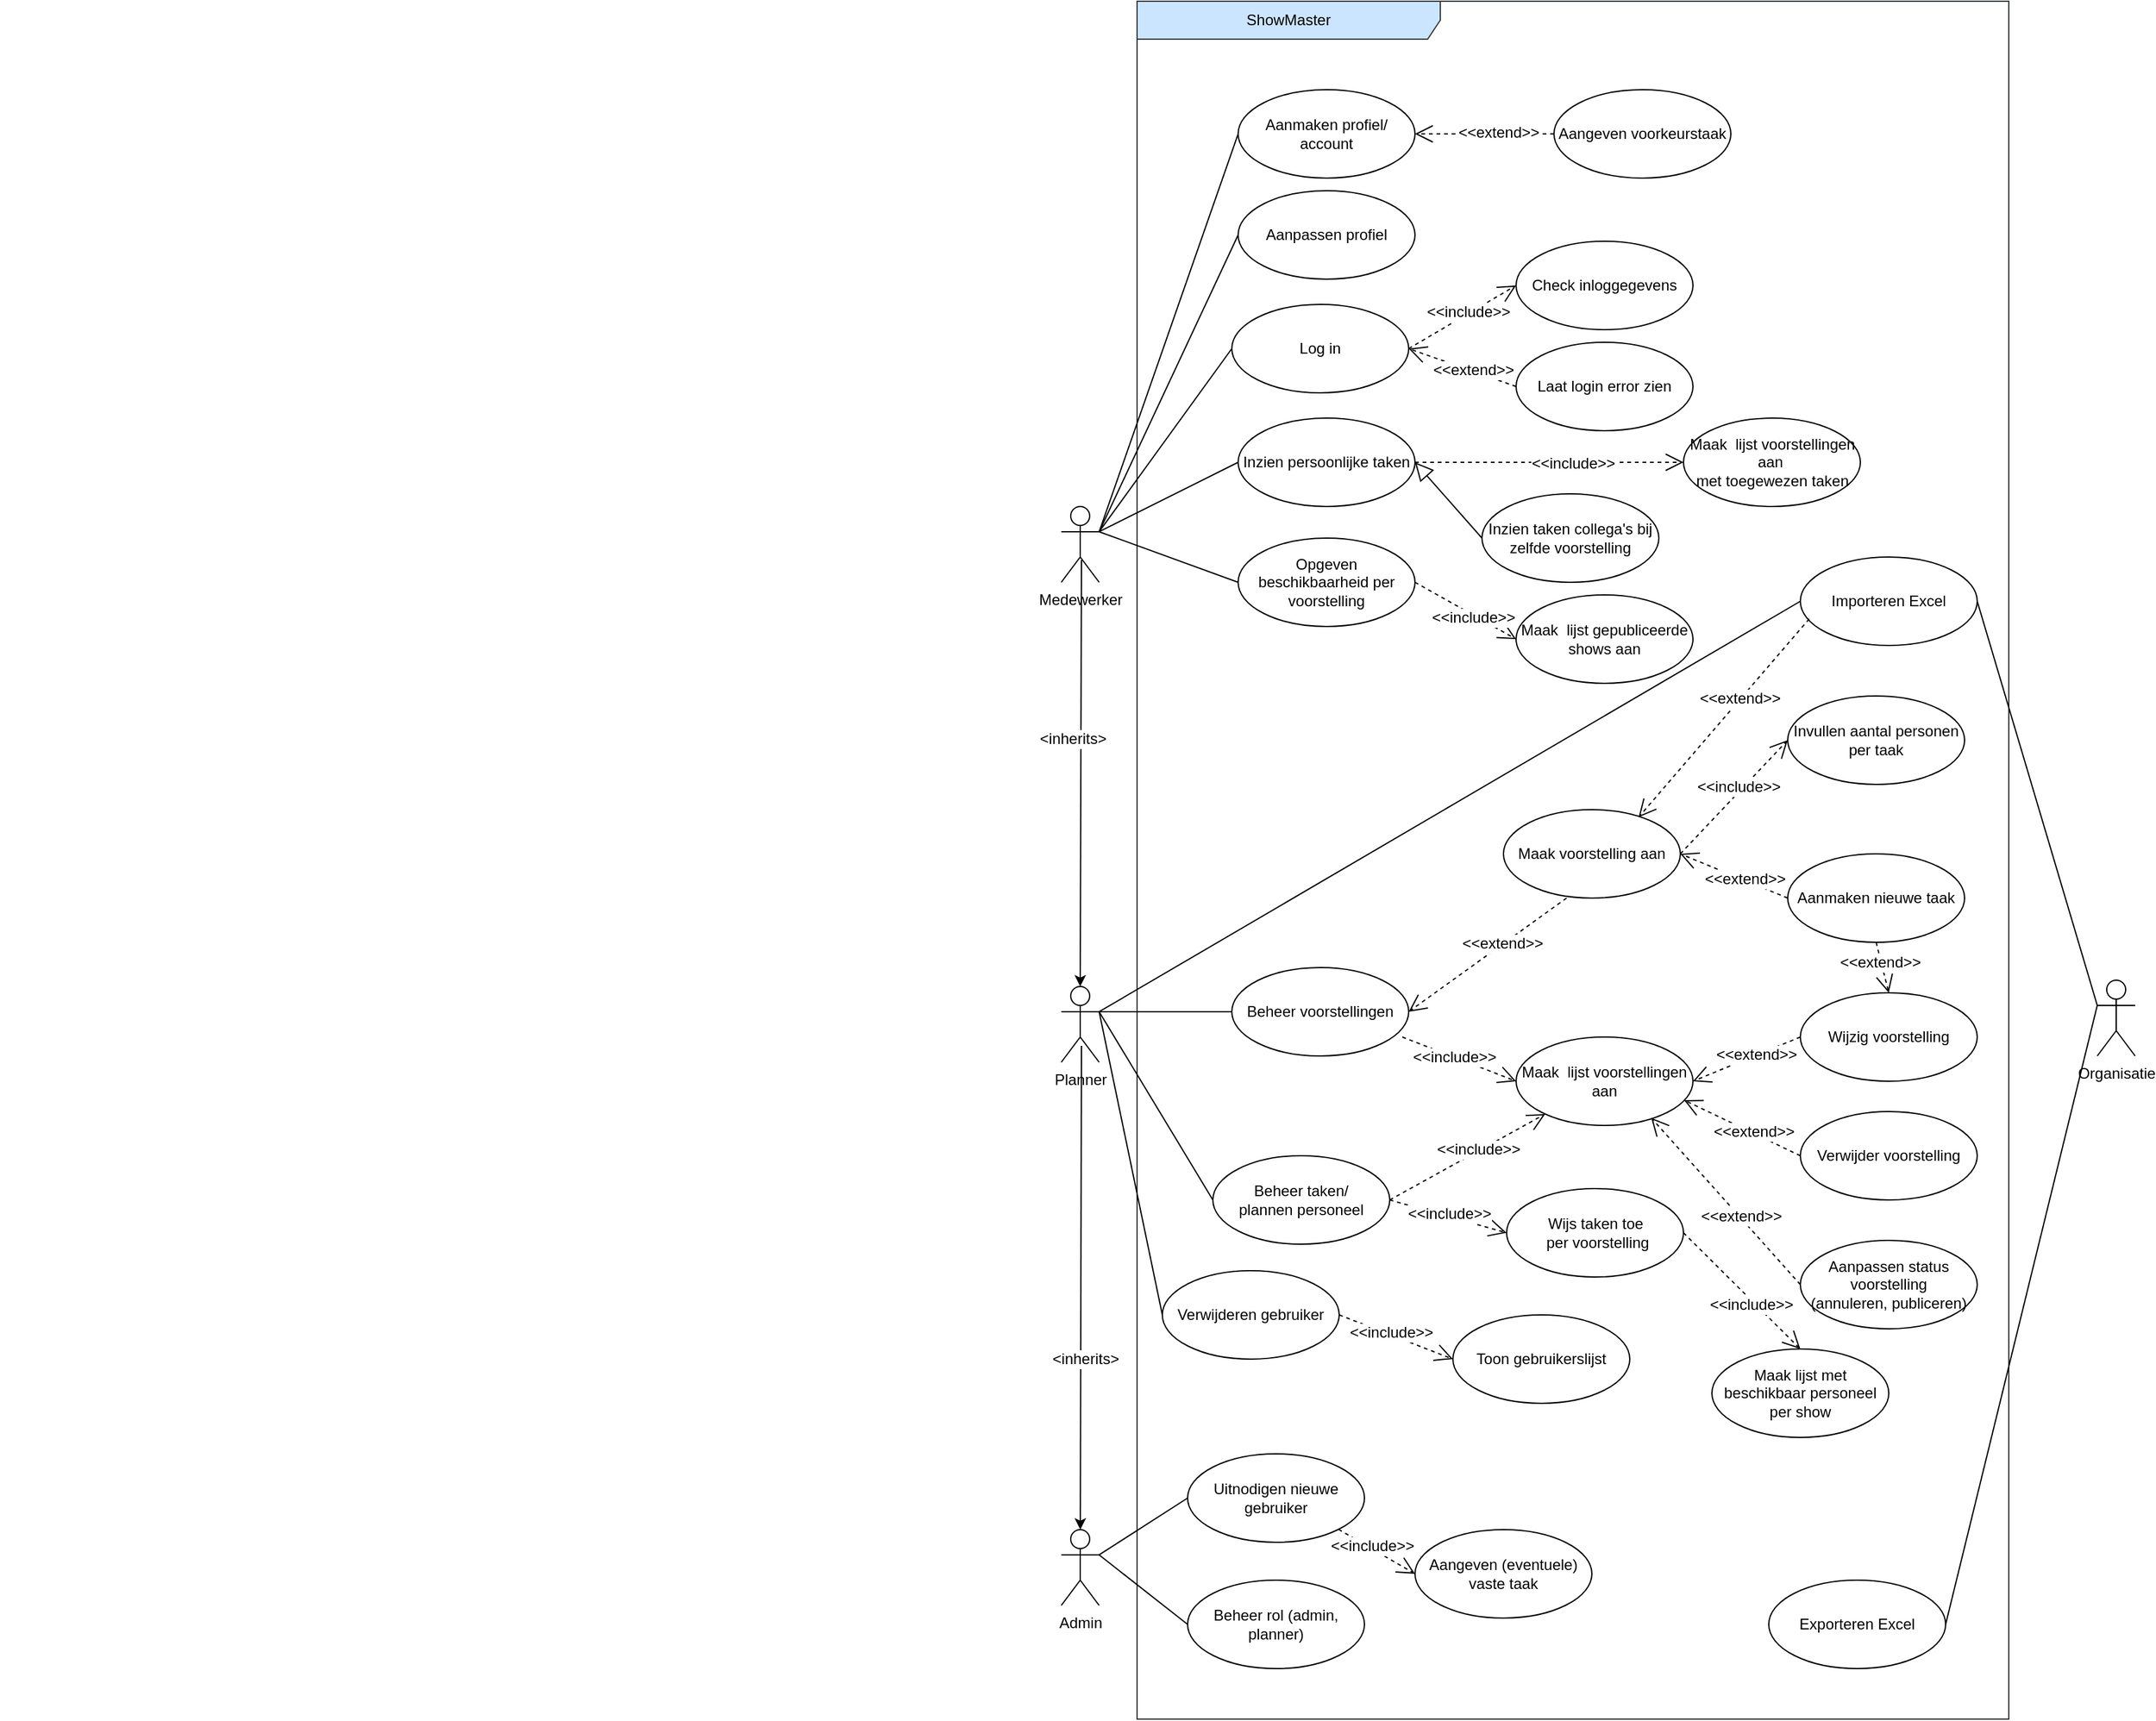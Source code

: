 <mxfile version="12.6.6" type="device"><diagram id="63Dgajx7RVdvag6Upv2B" name="Page-1"><mxGraphModel dx="1422" dy="794" grid="1" gridSize="10" guides="1" tooltips="1" connect="1" arrows="1" fold="1" page="1" pageScale="1" pageWidth="827" pageHeight="1169" math="0" shadow="0"><root><mxCell id="0"/><mxCell id="1" parent="0"/><mxCell id="5yeZv31Xsz8RCUIxoDYr-2" value="ShowMaster" style="shape=umlFrame;whiteSpace=wrap;html=1;fixDash=0;container=0;width=240;comic=0;shadow=0;fillColor=#cce5ff;strokeColor=#36393d;" parent="1" vertex="1"><mxGeometry x="140" y="10" width="690" height="1360" as="geometry"><mxRectangle x="210" y="270" width="60" height="20" as="alternateBounds"/></mxGeometry></mxCell><mxCell id="5yeZv31Xsz8RCUIxoDYr-4" value="Medewerker" style="shape=umlActor;verticalLabelPosition=bottom;labelBackgroundColor=#ffffff;verticalAlign=top;html=1;shadow=0;comic=0;" parent="1" vertex="1"><mxGeometry x="80" y="410" width="30" height="60" as="geometry"/></mxCell><mxCell id="7aDTOr_ugDvHm5fWEMIT-33" value="Planner&lt;br&gt;" style="shape=umlActor;verticalLabelPosition=bottom;labelBackgroundColor=#ffffff;verticalAlign=top;html=1;shadow=0;comic=0;" parent="1" vertex="1"><mxGeometry x="80" y="790" width="30" height="60" as="geometry"/></mxCell><mxCell id="5yeZv31Xsz8RCUIxoDYr-11" value="Log in" style="ellipse;whiteSpace=wrap;html=1;shadow=0;comic=0;" parent="1" vertex="1"><mxGeometry x="215" y="250" width="140" height="70" as="geometry"/></mxCell><mxCell id="5yeZv31Xsz8RCUIxoDYr-12" value="Opgeven beschikbaarheid per voorstelling" style="ellipse;whiteSpace=wrap;html=1;shadow=0;comic=0;" parent="1" vertex="1"><mxGeometry x="220" y="435" width="140" height="70" as="geometry"/></mxCell><mxCell id="5yeZv31Xsz8RCUIxoDYr-13" value="Check inloggegevens" style="ellipse;whiteSpace=wrap;html=1;shadow=0;comic=0;" parent="1" vertex="1"><mxGeometry x="440" y="200" width="140" height="70" as="geometry"/></mxCell><mxCell id="5yeZv31Xsz8RCUIxoDYr-14" value="Laat login error zien" style="ellipse;whiteSpace=wrap;html=1;shadow=0;comic=0;" parent="1" vertex="1"><mxGeometry x="440" y="280" width="140" height="70" as="geometry"/></mxCell><mxCell id="5yeZv31Xsz8RCUIxoDYr-34" value="" style="rounded=0;orthogonalLoop=1;jettySize=auto;html=1;startArrow=block;startFill=0;startSize=12;endArrow=none;endFill=0;targetPerimeterSpacing=0;entryX=0;entryY=0.5;entryDx=0;entryDy=0;exitX=1;exitY=0.5;exitDx=0;exitDy=0;" parent="1" source="5yeZv31Xsz8RCUIxoDYr-15" target="5yeZv31Xsz8RCUIxoDYr-33" edge="1"><mxGeometry relative="1" as="geometry"/></mxCell><mxCell id="5yeZv31Xsz8RCUIxoDYr-15" value="Inzien persoonlijke taken" style="ellipse;whiteSpace=wrap;html=1;shadow=0;comic=0;" parent="1" vertex="1"><mxGeometry x="220" y="340" width="140" height="70" as="geometry"/></mxCell><mxCell id="5yeZv31Xsz8RCUIxoDYr-17" value="" style="endArrow=none;html=1;exitX=1;exitY=0.333;exitDx=0;exitDy=0;exitPerimeter=0;entryX=0;entryY=0.5;entryDx=0;entryDy=0;" parent="1" source="5yeZv31Xsz8RCUIxoDYr-4" target="5yeZv31Xsz8RCUIxoDYr-11" edge="1"><mxGeometry relative="1" as="geometry"><mxPoint x="70" y="740" as="sourcePoint"/><mxPoint x="230" y="740" as="targetPoint"/></mxGeometry></mxCell><mxCell id="5yeZv31Xsz8RCUIxoDYr-18" value="" style="resizable=0;html=1;align=left;verticalAlign=bottom;labelBackgroundColor=#ffffff;fontSize=10;" parent="5yeZv31Xsz8RCUIxoDYr-17" connectable="0" vertex="1"><mxGeometry x="-1" relative="1" as="geometry"/></mxCell><mxCell id="5yeZv31Xsz8RCUIxoDYr-19" value="" style="resizable=0;html=1;align=right;verticalAlign=bottom;labelBackgroundColor=#ffffff;fontSize=10;" parent="5yeZv31Xsz8RCUIxoDYr-17" connectable="0" vertex="1"><mxGeometry x="1" relative="1" as="geometry"/></mxCell><mxCell id="5yeZv31Xsz8RCUIxoDYr-20" value="" style="endArrow=open;dashed=1;endFill=0;endSize=12;html=1;exitX=1;exitY=0.5;exitDx=0;exitDy=0;entryX=0;entryY=0.5;entryDx=0;entryDy=0;" parent="1" source="5yeZv31Xsz8RCUIxoDYr-11" target="5yeZv31Xsz8RCUIxoDYr-13" edge="1"><mxGeometry width="160" relative="1" as="geometry"><mxPoint x="70" y="740" as="sourcePoint"/><mxPoint x="230" y="740" as="targetPoint"/></mxGeometry></mxCell><mxCell id="5yeZv31Xsz8RCUIxoDYr-22" value="&amp;lt;&amp;lt;include&amp;gt;&amp;gt;" style="text;html=1;align=center;verticalAlign=middle;resizable=0;points=[];;labelBackgroundColor=#ffffff;" parent="5yeZv31Xsz8RCUIxoDYr-20" vertex="1" connectable="0"><mxGeometry x="0.208" y="2" relative="1" as="geometry"><mxPoint x="-4" y="2.5" as="offset"/></mxGeometry></mxCell><mxCell id="5yeZv31Xsz8RCUIxoDYr-25" value="" style="endArrow=none;html=1;exitX=1;exitY=0.333;exitDx=0;exitDy=0;exitPerimeter=0;entryX=0;entryY=0.5;entryDx=0;entryDy=0;" parent="1" source="5yeZv31Xsz8RCUIxoDYr-4" target="5yeZv31Xsz8RCUIxoDYr-12" edge="1"><mxGeometry relative="1" as="geometry"><mxPoint x="120" y="440.0" as="sourcePoint"/><mxPoint x="230" y="285" as="targetPoint"/></mxGeometry></mxCell><mxCell id="5yeZv31Xsz8RCUIxoDYr-26" value="" style="resizable=0;html=1;align=left;verticalAlign=bottom;labelBackgroundColor=#ffffff;fontSize=10;" parent="5yeZv31Xsz8RCUIxoDYr-25" connectable="0" vertex="1"><mxGeometry x="-1" relative="1" as="geometry"/></mxCell><mxCell id="5yeZv31Xsz8RCUIxoDYr-27" value="" style="resizable=0;html=1;align=right;verticalAlign=bottom;labelBackgroundColor=#ffffff;fontSize=10;" parent="5yeZv31Xsz8RCUIxoDYr-25" connectable="0" vertex="1"><mxGeometry x="1" relative="1" as="geometry"/></mxCell><mxCell id="5yeZv31Xsz8RCUIxoDYr-28" value="" style="endArrow=none;html=1;entryX=0;entryY=0.5;entryDx=0;entryDy=0;exitX=1;exitY=0.333;exitDx=0;exitDy=0;exitPerimeter=0;" parent="1" source="5yeZv31Xsz8RCUIxoDYr-4" target="5yeZv31Xsz8RCUIxoDYr-15" edge="1"><mxGeometry relative="1" as="geometry"><mxPoint x="120" y="430" as="sourcePoint"/><mxPoint x="240" y="295" as="targetPoint"/></mxGeometry></mxCell><mxCell id="5yeZv31Xsz8RCUIxoDYr-29" value="" style="resizable=0;html=1;align=left;verticalAlign=bottom;labelBackgroundColor=#ffffff;fontSize=10;" parent="5yeZv31Xsz8RCUIxoDYr-28" connectable="0" vertex="1"><mxGeometry x="-1" relative="1" as="geometry"/></mxCell><mxCell id="5yeZv31Xsz8RCUIxoDYr-30" value="" style="resizable=0;html=1;align=right;verticalAlign=bottom;labelBackgroundColor=#ffffff;fontSize=10;" parent="5yeZv31Xsz8RCUIxoDYr-28" connectable="0" vertex="1"><mxGeometry x="1" relative="1" as="geometry"/></mxCell><mxCell id="5yeZv31Xsz8RCUIxoDYr-33" value="Inzien taken collega's bij zelfde voorstelling" style="ellipse;whiteSpace=wrap;html=1;shadow=0;comic=0;" parent="1" vertex="1"><mxGeometry x="413" y="400" width="140" height="70" as="geometry"/></mxCell><mxCell id="7aDTOr_ugDvHm5fWEMIT-28" value="" style="rounded=0;orthogonalLoop=1;jettySize=auto;html=1;exitX=0.533;exitY=0.783;exitDx=0;exitDy=0;exitPerimeter=0;" parent="1" source="7aDTOr_ugDvHm5fWEMIT-33" target="7aDTOr_ugDvHm5fWEMIT-27" edge="1"><mxGeometry relative="1" as="geometry"><mxPoint x="95" y="850" as="sourcePoint"/></mxGeometry></mxCell><mxCell id="7aDTOr_ugDvHm5fWEMIT-27" value="Admin" style="shape=umlActor;verticalLabelPosition=bottom;labelBackgroundColor=#ffffff;verticalAlign=top;html=1;shadow=0;comic=0;" parent="1" vertex="1"><mxGeometry x="80" y="1220" width="30" height="60" as="geometry"/></mxCell><mxCell id="5yeZv31Xsz8RCUIxoDYr-40" value="Beheer taken/&lt;br&gt;plannen personeel" style="ellipse;whiteSpace=wrap;html=1;shadow=0;comic=0;" parent="1" vertex="1"><mxGeometry x="200" y="924" width="140" height="70" as="geometry"/></mxCell><mxCell id="5yeZv31Xsz8RCUIxoDYr-41" value="Maak lijst met beschikbaar personeel per show" style="ellipse;whiteSpace=wrap;html=1;shadow=0;comic=0;" parent="1" vertex="1"><mxGeometry x="595" y="1077" width="140" height="70" as="geometry"/></mxCell><mxCell id="5yeZv31Xsz8RCUIxoDYr-47" value="" style="endArrow=none;html=1;entryX=0;entryY=0.5;entryDx=0;entryDy=0;exitX=1;exitY=0.333;exitDx=0;exitDy=0;exitPerimeter=0;" parent="1" source="7aDTOr_ugDvHm5fWEMIT-33" target="5yeZv31Xsz8RCUIxoDYr-40" edge="1"><mxGeometry relative="1" as="geometry"><mxPoint x="110" y="1110" as="sourcePoint"/><mxPoint x="230.0" y="585" as="targetPoint"/></mxGeometry></mxCell><mxCell id="5yeZv31Xsz8RCUIxoDYr-48" value="" style="resizable=0;html=1;align=left;verticalAlign=bottom;labelBackgroundColor=#ffffff;fontSize=10;" parent="5yeZv31Xsz8RCUIxoDYr-47" connectable="0" vertex="1"><mxGeometry x="-1" relative="1" as="geometry"/></mxCell><mxCell id="5yeZv31Xsz8RCUIxoDYr-49" value="" style="resizable=0;html=1;align=right;verticalAlign=bottom;labelBackgroundColor=#ffffff;fontSize=10;" parent="5yeZv31Xsz8RCUIxoDYr-47" connectable="0" vertex="1"><mxGeometry x="1" relative="1" as="geometry"/></mxCell><mxCell id="5yeZv31Xsz8RCUIxoDYr-63" value="Wijs taken toe&lt;br&gt;&amp;nbsp;per voorstelling" style="ellipse;whiteSpace=wrap;html=1;shadow=0;comic=0;" parent="1" vertex="1"><mxGeometry x="432.5" y="950" width="140" height="70" as="geometry"/></mxCell><mxCell id="5yeZv31Xsz8RCUIxoDYr-64" value="" style="endArrow=open;dashed=1;endFill=0;endSize=12;html=1;exitX=1;exitY=0.5;exitDx=0;exitDy=0;entryX=0;entryY=0.5;entryDx=0;entryDy=0;" parent="1" source="5yeZv31Xsz8RCUIxoDYr-40" target="5yeZv31Xsz8RCUIxoDYr-63" edge="1"><mxGeometry width="160" relative="1" as="geometry"><mxPoint x="275" y="1168" as="sourcePoint"/><mxPoint x="355" y="1238" as="targetPoint"/></mxGeometry></mxCell><mxCell id="5yeZv31Xsz8RCUIxoDYr-65" value="&amp;lt;&amp;lt;include&amp;gt;&amp;gt;" style="text;html=1;align=center;verticalAlign=middle;resizable=0;points=[];;labelBackgroundColor=#ffffff;" parent="5yeZv31Xsz8RCUIxoDYr-64" vertex="1" connectable="0"><mxGeometry x="0.208" y="2" relative="1" as="geometry"><mxPoint x="-10" y="-3" as="offset"/></mxGeometry></mxCell><mxCell id="7aDTOr_ugDvHm5fWEMIT-2" value="Beheer voorstellingen" style="ellipse;whiteSpace=wrap;html=1;shadow=0;comic=0;" parent="1" vertex="1"><mxGeometry x="215" y="775" width="140" height="70" as="geometry"/></mxCell><mxCell id="7aDTOr_ugDvHm5fWEMIT-3" value="Maak voorstelling aan" style="ellipse;whiteSpace=wrap;html=1;shadow=0;comic=0;" parent="1" vertex="1"><mxGeometry x="430" y="650" width="140" height="70" as="geometry"/></mxCell><mxCell id="7aDTOr_ugDvHm5fWEMIT-4" value="Wijzig voorstelling" style="ellipse;whiteSpace=wrap;html=1;shadow=0;comic=0;" parent="1" vertex="1"><mxGeometry x="665" y="795" width="140" height="70" as="geometry"/></mxCell><mxCell id="7aDTOr_ugDvHm5fWEMIT-5" value="Verwijder voorstelling" style="ellipse;whiteSpace=wrap;html=1;shadow=0;comic=0;" parent="1" vertex="1"><mxGeometry x="665" y="889" width="140" height="70" as="geometry"/></mxCell><mxCell id="7aDTOr_ugDvHm5fWEMIT-6" value="Aanpassen status voorstelling&lt;br&gt;(annuleren, publiceren)" style="ellipse;whiteSpace=wrap;html=1;shadow=0;comic=0;" parent="1" vertex="1"><mxGeometry x="665" y="991" width="140" height="70" as="geometry"/></mxCell><mxCell id="7aDTOr_ugDvHm5fWEMIT-7" value="" style="endArrow=none;html=1;entryX=0;entryY=0.5;entryDx=0;entryDy=0;" parent="1" target="7aDTOr_ugDvHm5fWEMIT-2" edge="1"><mxGeometry relative="1" as="geometry"><mxPoint x="110" y="810" as="sourcePoint"/><mxPoint x="220" y="725" as="targetPoint"/></mxGeometry></mxCell><mxCell id="7aDTOr_ugDvHm5fWEMIT-8" value="" style="resizable=0;html=1;align=left;verticalAlign=bottom;labelBackgroundColor=#ffffff;fontSize=10;" parent="7aDTOr_ugDvHm5fWEMIT-7" connectable="0" vertex="1"><mxGeometry x="-1" relative="1" as="geometry"/></mxCell><mxCell id="7aDTOr_ugDvHm5fWEMIT-9" value="" style="resizable=0;html=1;align=right;verticalAlign=bottom;labelBackgroundColor=#ffffff;fontSize=10;" parent="7aDTOr_ugDvHm5fWEMIT-7" connectable="0" vertex="1"><mxGeometry x="1" relative="1" as="geometry"/></mxCell><mxCell id="7aDTOr_ugDvHm5fWEMIT-23" value="Invullen aantal personen per taak" style="ellipse;whiteSpace=wrap;html=1;shadow=0;comic=0;" parent="1" vertex="1"><mxGeometry x="655" y="560" width="140" height="70" as="geometry"/></mxCell><mxCell id="7aDTOr_ugDvHm5fWEMIT-24" value="" style="endArrow=open;dashed=1;endFill=0;endSize=12;html=1;exitX=1;exitY=0.5;exitDx=0;exitDy=0;entryX=0;entryY=0.5;entryDx=0;entryDy=0;" parent="1" source="7aDTOr_ugDvHm5fWEMIT-3" target="7aDTOr_ugDvHm5fWEMIT-23" edge="1"><mxGeometry width="160" relative="1" as="geometry"><mxPoint x="365" y="820" as="sourcePoint"/><mxPoint x="415" y="690" as="targetPoint"/></mxGeometry></mxCell><mxCell id="7aDTOr_ugDvHm5fWEMIT-25" value="&amp;lt;&amp;lt;include&amp;gt;&amp;gt;" style="text;html=1;align=center;verticalAlign=middle;resizable=0;points=[];;labelBackgroundColor=#ffffff;" parent="7aDTOr_ugDvHm5fWEMIT-24" vertex="1" connectable="0"><mxGeometry x="0.208" y="2" relative="1" as="geometry"><mxPoint x="-4" y="2.5" as="offset"/></mxGeometry></mxCell><mxCell id="7aDTOr_ugDvHm5fWEMIT-26" value="Uitnodigen nieuwe gebruiker" style="ellipse;whiteSpace=wrap;html=1;shadow=0;comic=0;" parent="1" vertex="1"><mxGeometry x="180" y="1160" width="140" height="70" as="geometry"/></mxCell><mxCell id="7aDTOr_ugDvHm5fWEMIT-29" value="Verwijderen gebruiker" style="ellipse;whiteSpace=wrap;html=1;shadow=0;comic=0;" parent="1" vertex="1"><mxGeometry x="160" y="1015" width="140" height="70" as="geometry"/></mxCell><mxCell id="7aDTOr_ugDvHm5fWEMIT-30" value="Aanmaken nieuwe taak" style="ellipse;whiteSpace=wrap;html=1;shadow=0;comic=0;" parent="1" vertex="1"><mxGeometry x="655" y="685" width="140" height="70" as="geometry"/></mxCell><mxCell id="7aDTOr_ugDvHm5fWEMIT-35" value="Aanpassen profiel" style="ellipse;whiteSpace=wrap;html=1;shadow=0;comic=0;" parent="1" vertex="1"><mxGeometry x="220" y="160" width="140" height="70" as="geometry"/></mxCell><mxCell id="7aDTOr_ugDvHm5fWEMIT-36" value="" style="endArrow=none;html=1;entryX=0;entryY=0.5;entryDx=0;entryDy=0;" parent="1" target="7aDTOr_ugDvHm5fWEMIT-35" edge="1"><mxGeometry relative="1" as="geometry"><mxPoint x="110" y="430" as="sourcePoint"/><mxPoint x="230" y="385" as="targetPoint"/></mxGeometry></mxCell><mxCell id="7aDTOr_ugDvHm5fWEMIT-37" value="" style="resizable=0;html=1;align=left;verticalAlign=bottom;labelBackgroundColor=#ffffff;fontSize=10;" parent="7aDTOr_ugDvHm5fWEMIT-36" connectable="0" vertex="1"><mxGeometry x="-1" relative="1" as="geometry"/></mxCell><mxCell id="7aDTOr_ugDvHm5fWEMIT-38" value="" style="resizable=0;html=1;align=right;verticalAlign=bottom;labelBackgroundColor=#ffffff;fontSize=10;" parent="7aDTOr_ugDvHm5fWEMIT-36" connectable="0" vertex="1"><mxGeometry x="1" relative="1" as="geometry"/></mxCell><mxCell id="7aDTOr_ugDvHm5fWEMIT-42" value="" style="endArrow=none;html=1;entryX=0;entryY=0.5;entryDx=0;entryDy=0;" parent="1" target="7aDTOr_ugDvHm5fWEMIT-29" edge="1"><mxGeometry relative="1" as="geometry"><mxPoint x="110" y="810" as="sourcePoint"/><mxPoint x="200" y="1169" as="targetPoint"/></mxGeometry></mxCell><mxCell id="7aDTOr_ugDvHm5fWEMIT-43" value="" style="resizable=0;html=1;align=left;verticalAlign=bottom;labelBackgroundColor=#ffffff;fontSize=10;" parent="7aDTOr_ugDvHm5fWEMIT-42" connectable="0" vertex="1"><mxGeometry x="-1" relative="1" as="geometry"/></mxCell><mxCell id="7aDTOr_ugDvHm5fWEMIT-44" value="" style="resizable=0;html=1;align=right;verticalAlign=bottom;labelBackgroundColor=#ffffff;fontSize=10;" parent="7aDTOr_ugDvHm5fWEMIT-42" connectable="0" vertex="1"><mxGeometry x="1" relative="1" as="geometry"/></mxCell><mxCell id="7aDTOr_ugDvHm5fWEMIT-45" value="" style="endArrow=none;html=1;entryX=0;entryY=0.5;entryDx=0;entryDy=0;exitX=1;exitY=0.333;exitDx=0;exitDy=0;exitPerimeter=0;" parent="1" source="7aDTOr_ugDvHm5fWEMIT-27" target="7aDTOr_ugDvHm5fWEMIT-26" edge="1"><mxGeometry relative="1" as="geometry"><mxPoint x="120" y="750" as="sourcePoint"/><mxPoint x="210" y="1109" as="targetPoint"/></mxGeometry></mxCell><mxCell id="7aDTOr_ugDvHm5fWEMIT-46" value="" style="resizable=0;html=1;align=left;verticalAlign=bottom;labelBackgroundColor=#ffffff;fontSize=10;" parent="7aDTOr_ugDvHm5fWEMIT-45" connectable="0" vertex="1"><mxGeometry x="-1" relative="1" as="geometry"/></mxCell><mxCell id="7aDTOr_ugDvHm5fWEMIT-47" value="" style="resizable=0;html=1;align=right;verticalAlign=bottom;labelBackgroundColor=#ffffff;fontSize=10;" parent="7aDTOr_ugDvHm5fWEMIT-45" connectable="0" vertex="1"><mxGeometry x="1" relative="1" as="geometry"/></mxCell><mxCell id="7aDTOr_ugDvHm5fWEMIT-48" value="Beheer rol (admin, planner)" style="ellipse;whiteSpace=wrap;html=1;shadow=0;comic=0;" parent="1" vertex="1"><mxGeometry x="180" y="1260" width="140" height="70" as="geometry"/></mxCell><mxCell id="7aDTOr_ugDvHm5fWEMIT-52" value="Aangeven voorkeurstaak" style="ellipse;whiteSpace=wrap;html=1;shadow=0;comic=0;" parent="1" vertex="1"><mxGeometry x="470" y="80" width="140" height="70" as="geometry"/></mxCell><mxCell id="7aDTOr_ugDvHm5fWEMIT-53" value="Maak&amp;nbsp; lijst voorstellingen aan" style="ellipse;whiteSpace=wrap;html=1;shadow=0;comic=0;" parent="1" vertex="1"><mxGeometry x="440" y="830" width="140" height="70" as="geometry"/></mxCell><mxCell id="7aDTOr_ugDvHm5fWEMIT-60" value="&amp;lt;inherits&amp;gt;" style="text;html=1;align=center;verticalAlign=middle;resizable=0;points=[];;labelBackgroundColor=#ffffff;" parent="1" vertex="1" connectable="0"><mxGeometry x="-750" y="1075" as="geometry"><mxPoint x="849" y="10" as="offset"/></mxGeometry></mxCell><mxCell id="7aDTOr_ugDvHm5fWEMIT-61" value="Importeren Excel" style="ellipse;whiteSpace=wrap;html=1;shadow=0;comic=0;" parent="1" vertex="1"><mxGeometry x="665" y="450" width="140" height="70" as="geometry"/></mxCell><mxCell id="7aDTOr_ugDvHm5fWEMIT-62" value="Exporteren Excel" style="ellipse;whiteSpace=wrap;html=1;shadow=0;comic=0;" parent="1" vertex="1"><mxGeometry x="640" y="1260" width="140" height="70" as="geometry"/></mxCell><mxCell id="7aDTOr_ugDvHm5fWEMIT-63" value="Aangeven (eventuele) vaste taak" style="ellipse;whiteSpace=wrap;html=1;shadow=0;comic=0;" parent="1" vertex="1"><mxGeometry x="360" y="1220" width="140" height="70" as="geometry"/></mxCell><mxCell id="7aDTOr_ugDvHm5fWEMIT-67" value="" style="endArrow=open;dashed=1;endFill=0;endSize=12;html=1;exitX=0;exitY=0.5;exitDx=0;exitDy=0;entryX=1;entryY=0.5;entryDx=0;entryDy=0;" parent="1" source="5yeZv31Xsz8RCUIxoDYr-14" target="5yeZv31Xsz8RCUIxoDYr-11" edge="1"><mxGeometry width="160" relative="1" as="geometry"><mxPoint x="423" y="795" as="sourcePoint"/><mxPoint x="490.647" y="721.774" as="targetPoint"/></mxGeometry></mxCell><mxCell id="7aDTOr_ugDvHm5fWEMIT-68" value="&amp;lt;&amp;lt;extend&amp;gt;&amp;gt;" style="text;html=1;align=center;verticalAlign=middle;resizable=0;points=[];;labelBackgroundColor=#ffffff;" parent="7aDTOr_ugDvHm5fWEMIT-67" vertex="1" connectable="0"><mxGeometry x="-0.188" y="-1" relative="1" as="geometry"><mxPoint as="offset"/></mxGeometry></mxCell><mxCell id="7aDTOr_ugDvHm5fWEMIT-69" value="" style="endArrow=open;dashed=1;endFill=0;endSize=12;html=1;exitX=0;exitY=0.5;exitDx=0;exitDy=0;" parent="1" source="7aDTOr_ugDvHm5fWEMIT-52" target="7aDTOr_ugDvHm5fWEMIT-72" edge="1"><mxGeometry width="160" relative="1" as="geometry"><mxPoint x="440" y="500" as="sourcePoint"/><mxPoint x="360" y="460" as="targetPoint"/></mxGeometry></mxCell><mxCell id="7aDTOr_ugDvHm5fWEMIT-70" value="&amp;lt;&amp;lt;extend&amp;gt;&amp;gt;" style="text;html=1;align=center;verticalAlign=middle;resizable=0;points=[];;labelBackgroundColor=#ffffff;" parent="7aDTOr_ugDvHm5fWEMIT-69" vertex="1" connectable="0"><mxGeometry x="-0.188" y="-1" relative="1" as="geometry"><mxPoint as="offset"/></mxGeometry></mxCell><mxCell id="7aDTOr_ugDvHm5fWEMIT-72" value="Aanmaken profiel/&lt;br&gt;account" style="ellipse;whiteSpace=wrap;html=1;shadow=0;comic=0;" parent="1" vertex="1"><mxGeometry x="220" y="80" width="140" height="70" as="geometry"/></mxCell><mxCell id="7aDTOr_ugDvHm5fWEMIT-73" value="" style="endArrow=open;dashed=1;endFill=0;endSize=12;html=1;exitX=1;exitY=0.5;exitDx=0;exitDy=0;" parent="1" source="5yeZv31Xsz8RCUIxoDYr-40" target="7aDTOr_ugDvHm5fWEMIT-53" edge="1"><mxGeometry width="160" relative="1" as="geometry"><mxPoint x="325" y="1018" as="sourcePoint"/><mxPoint x="453.96" y="844.99" as="targetPoint"/></mxGeometry></mxCell><mxCell id="7aDTOr_ugDvHm5fWEMIT-74" value="&amp;lt;&amp;lt;include&amp;gt;&amp;gt;" style="text;html=1;align=center;verticalAlign=middle;resizable=0;points=[];;labelBackgroundColor=#ffffff;" parent="7aDTOr_ugDvHm5fWEMIT-73" vertex="1" connectable="0"><mxGeometry x="0.208" y="2" relative="1" as="geometry"><mxPoint x="-4" y="2.5" as="offset"/></mxGeometry></mxCell><mxCell id="7aDTOr_ugDvHm5fWEMIT-76" value="" style="endArrow=none;html=1;exitX=0;exitY=0.5;exitDx=0;exitDy=0;" parent="1" source="7aDTOr_ugDvHm5fWEMIT-48" edge="1"><mxGeometry relative="1" as="geometry"><mxPoint x="120" y="1250" as="sourcePoint"/><mxPoint x="110" y="1240" as="targetPoint"/></mxGeometry></mxCell><mxCell id="7aDTOr_ugDvHm5fWEMIT-77" value="" style="resizable=0;html=1;align=left;verticalAlign=bottom;labelBackgroundColor=#ffffff;fontSize=10;" parent="7aDTOr_ugDvHm5fWEMIT-76" connectable="0" vertex="1"><mxGeometry x="-1" relative="1" as="geometry"/></mxCell><mxCell id="7aDTOr_ugDvHm5fWEMIT-78" value="" style="resizable=0;html=1;align=right;verticalAlign=bottom;labelBackgroundColor=#ffffff;fontSize=10;" parent="7aDTOr_ugDvHm5fWEMIT-76" connectable="0" vertex="1"><mxGeometry x="1" relative="1" as="geometry"/></mxCell><mxCell id="7aDTOr_ugDvHm5fWEMIT-85" value="" style="rounded=0;orthogonalLoop=1;jettySize=auto;html=1;exitX=0.533;exitY=0.783;exitDx=0;exitDy=0;exitPerimeter=0;" parent="1" edge="1"><mxGeometry relative="1" as="geometry"><mxPoint x="95.99" y="452.48" as="sourcePoint"/><mxPoint x="95" y="790" as="targetPoint"/></mxGeometry></mxCell><mxCell id="7aDTOr_ugDvHm5fWEMIT-86" value="&amp;lt;inherits&amp;gt;" style="text;html=1;align=center;verticalAlign=middle;resizable=0;points=[];;labelBackgroundColor=#ffffff;" parent="1" vertex="1" connectable="0"><mxGeometry x="-760" y="584" as="geometry"><mxPoint x="849" y="10" as="offset"/></mxGeometry></mxCell><mxCell id="RM0e2aBUKjIgCUnkiUgG-1" value="" style="endArrow=none;html=1;entryX=0;entryY=0.5;entryDx=0;entryDy=0;" parent="1" target="7aDTOr_ugDvHm5fWEMIT-72" edge="1"><mxGeometry relative="1" as="geometry"><mxPoint x="110" y="430" as="sourcePoint"/><mxPoint x="230" y="205" as="targetPoint"/></mxGeometry></mxCell><mxCell id="RM0e2aBUKjIgCUnkiUgG-2" value="" style="resizable=0;html=1;align=left;verticalAlign=bottom;labelBackgroundColor=#ffffff;fontSize=10;" parent="RM0e2aBUKjIgCUnkiUgG-1" connectable="0" vertex="1"><mxGeometry x="-1" relative="1" as="geometry"/></mxCell><mxCell id="RM0e2aBUKjIgCUnkiUgG-3" value="" style="resizable=0;html=1;align=right;verticalAlign=bottom;labelBackgroundColor=#ffffff;fontSize=10;" parent="RM0e2aBUKjIgCUnkiUgG-1" connectable="0" vertex="1"><mxGeometry x="1" relative="1" as="geometry"/></mxCell><mxCell id="RM0e2aBUKjIgCUnkiUgG-8" value="" style="endArrow=open;dashed=1;endFill=0;endSize=12;html=1;exitX=0.357;exitY=1;exitDx=0;exitDy=0;entryX=1;entryY=0.5;entryDx=0;entryDy=0;exitPerimeter=0;" parent="1" source="7aDTOr_ugDvHm5fWEMIT-3" target="7aDTOr_ugDvHm5fWEMIT-2" edge="1"><mxGeometry width="160" relative="1" as="geometry"><mxPoint x="450" y="325" as="sourcePoint"/><mxPoint x="365" y="295" as="targetPoint"/></mxGeometry></mxCell><mxCell id="RM0e2aBUKjIgCUnkiUgG-9" value="&amp;lt;&amp;lt;extend&amp;gt;&amp;gt;" style="text;html=1;align=center;verticalAlign=middle;resizable=0;points=[];;labelBackgroundColor=#ffffff;" parent="RM0e2aBUKjIgCUnkiUgG-8" vertex="1" connectable="0"><mxGeometry x="-0.188" y="-1" relative="1" as="geometry"><mxPoint as="offset"/></mxGeometry></mxCell><mxCell id="RM0e2aBUKjIgCUnkiUgG-12" value="" style="endArrow=open;dashed=1;endFill=0;endSize=12;html=1;exitX=0;exitY=0.5;exitDx=0;exitDy=0;entryX=1;entryY=0.5;entryDx=0;entryDy=0;" parent="1" source="7aDTOr_ugDvHm5fWEMIT-30" target="7aDTOr_ugDvHm5fWEMIT-3" edge="1"><mxGeometry width="160" relative="1" as="geometry"><mxPoint x="440" y="695" as="sourcePoint"/><mxPoint x="365" y="820" as="targetPoint"/></mxGeometry></mxCell><mxCell id="RM0e2aBUKjIgCUnkiUgG-13" value="&amp;lt;&amp;lt;extend&amp;gt;&amp;gt;" style="text;html=1;align=center;verticalAlign=middle;resizable=0;points=[];;labelBackgroundColor=#ffffff;" parent="RM0e2aBUKjIgCUnkiUgG-12" vertex="1" connectable="0"><mxGeometry x="-0.188" y="-1" relative="1" as="geometry"><mxPoint as="offset"/></mxGeometry></mxCell><mxCell id="RM0e2aBUKjIgCUnkiUgG-14" value="" style="endArrow=open;dashed=1;endFill=0;endSize=12;html=1;exitX=0.5;exitY=1;exitDx=0;exitDy=0;entryX=0.5;entryY=0;entryDx=0;entryDy=0;" parent="1" source="7aDTOr_ugDvHm5fWEMIT-30" target="7aDTOr_ugDvHm5fWEMIT-4" edge="1"><mxGeometry width="160" relative="1" as="geometry"><mxPoint x="665" y="730" as="sourcePoint"/><mxPoint x="580" y="695" as="targetPoint"/></mxGeometry></mxCell><mxCell id="RM0e2aBUKjIgCUnkiUgG-15" value="&amp;lt;&amp;lt;extend&amp;gt;&amp;gt;" style="text;html=1;align=center;verticalAlign=middle;resizable=0;points=[];;labelBackgroundColor=#ffffff;" parent="RM0e2aBUKjIgCUnkiUgG-14" vertex="1" connectable="0"><mxGeometry x="-0.188" y="-1" relative="1" as="geometry"><mxPoint as="offset"/></mxGeometry></mxCell><mxCell id="RM0e2aBUKjIgCUnkiUgG-17" value="" style="endArrow=open;dashed=1;endFill=0;endSize=12;html=1;exitX=0;exitY=0.5;exitDx=0;exitDy=0;entryX=1;entryY=0.5;entryDx=0;entryDy=0;" parent="1" source="7aDTOr_ugDvHm5fWEMIT-4" target="7aDTOr_ugDvHm5fWEMIT-53" edge="1"><mxGeometry width="160" relative="1" as="geometry"><mxPoint x="665" y="730" as="sourcePoint"/><mxPoint x="580" y="695" as="targetPoint"/></mxGeometry></mxCell><mxCell id="RM0e2aBUKjIgCUnkiUgG-18" value="&amp;lt;&amp;lt;extend&amp;gt;&amp;gt;" style="text;html=1;align=center;verticalAlign=middle;resizable=0;points=[];;labelBackgroundColor=#ffffff;" parent="RM0e2aBUKjIgCUnkiUgG-17" vertex="1" connectable="0"><mxGeometry x="-0.188" y="-1" relative="1" as="geometry"><mxPoint as="offset"/></mxGeometry></mxCell><mxCell id="RM0e2aBUKjIgCUnkiUgG-19" value="" style="endArrow=open;dashed=1;endFill=0;endSize=12;html=1;exitX=0;exitY=0.5;exitDx=0;exitDy=0;entryX=0.95;entryY=0.714;entryDx=0;entryDy=0;entryPerimeter=0;" parent="1" source="7aDTOr_ugDvHm5fWEMIT-5" target="7aDTOr_ugDvHm5fWEMIT-53" edge="1"><mxGeometry width="160" relative="1" as="geometry"><mxPoint x="675" y="840" as="sourcePoint"/><mxPoint x="575" y="855" as="targetPoint"/></mxGeometry></mxCell><mxCell id="RM0e2aBUKjIgCUnkiUgG-20" value="&amp;lt;&amp;lt;extend&amp;gt;&amp;gt;" style="text;html=1;align=center;verticalAlign=middle;resizable=0;points=[];;labelBackgroundColor=#ffffff;" parent="RM0e2aBUKjIgCUnkiUgG-19" vertex="1" connectable="0"><mxGeometry x="-0.188" y="-1" relative="1" as="geometry"><mxPoint as="offset"/></mxGeometry></mxCell><mxCell id="RM0e2aBUKjIgCUnkiUgG-21" value="" style="endArrow=open;dashed=1;endFill=0;endSize=12;html=1;exitX=0;exitY=0.5;exitDx=0;exitDy=0;entryX=0.764;entryY=0.914;entryDx=0;entryDy=0;entryPerimeter=0;" parent="1" source="7aDTOr_ugDvHm5fWEMIT-6" target="7aDTOr_ugDvHm5fWEMIT-53" edge="1"><mxGeometry width="160" relative="1" as="geometry"><mxPoint x="675" y="934" as="sourcePoint"/><mxPoint x="575" y="855" as="targetPoint"/></mxGeometry></mxCell><mxCell id="RM0e2aBUKjIgCUnkiUgG-22" value="&amp;lt;&amp;lt;extend&amp;gt;&amp;gt;" style="text;html=1;align=center;verticalAlign=middle;resizable=0;points=[];;labelBackgroundColor=#ffffff;" parent="RM0e2aBUKjIgCUnkiUgG-21" vertex="1" connectable="0"><mxGeometry x="-0.188" y="-1" relative="1" as="geometry"><mxPoint as="offset"/></mxGeometry></mxCell><mxCell id="RM0e2aBUKjIgCUnkiUgG-23" value="" style="endArrow=open;dashed=1;endFill=0;endSize=12;html=1;exitX=0.964;exitY=0.786;exitDx=0;exitDy=0;exitPerimeter=0;entryX=0;entryY=0.5;entryDx=0;entryDy=0;" parent="1" source="7aDTOr_ugDvHm5fWEMIT-2" target="7aDTOr_ugDvHm5fWEMIT-53" edge="1"><mxGeometry width="160" relative="1" as="geometry"><mxPoint x="350" y="969" as="sourcePoint"/><mxPoint x="465.645" y="883.945" as="targetPoint"/></mxGeometry></mxCell><mxCell id="RM0e2aBUKjIgCUnkiUgG-24" value="&amp;lt;&amp;lt;include&amp;gt;&amp;gt;" style="text;html=1;align=center;verticalAlign=middle;resizable=0;points=[];;labelBackgroundColor=#ffffff;" parent="RM0e2aBUKjIgCUnkiUgG-23" vertex="1" connectable="0"><mxGeometry x="0.208" y="2" relative="1" as="geometry"><mxPoint x="-14.5" y="-4" as="offset"/></mxGeometry></mxCell><mxCell id="RM0e2aBUKjIgCUnkiUgG-25" value="Toon gebruikerslijst" style="ellipse;whiteSpace=wrap;html=1;shadow=0;comic=0;" parent="1" vertex="1"><mxGeometry x="390" y="1050" width="140" height="70" as="geometry"/></mxCell><mxCell id="RM0e2aBUKjIgCUnkiUgG-26" value="" style="endArrow=open;dashed=1;endFill=0;endSize=12;html=1;exitX=1;exitY=0.5;exitDx=0;exitDy=0;entryX=0;entryY=0.5;entryDx=0;entryDy=0;" parent="1" source="7aDTOr_ugDvHm5fWEMIT-29" target="RM0e2aBUKjIgCUnkiUgG-25" edge="1"><mxGeometry width="160" relative="1" as="geometry"><mxPoint x="320" y="1076.5" as="sourcePoint"/><mxPoint x="360" y="1080" as="targetPoint"/></mxGeometry></mxCell><mxCell id="RM0e2aBUKjIgCUnkiUgG-29" value="&amp;lt;&amp;lt;include&amp;gt;&amp;gt;" style="text;html=1;align=center;verticalAlign=middle;resizable=0;points=[];;labelBackgroundColor=#ffffff;" parent="1" vertex="1" connectable="0"><mxGeometry x="345.018" y="1060.753" as="geometry"><mxPoint x="-4" y="2.5" as="offset"/></mxGeometry></mxCell><mxCell id="RM0e2aBUKjIgCUnkiUgG-30" value="Organisatie" style="shape=umlActor;verticalLabelPosition=bottom;labelBackgroundColor=#ffffff;verticalAlign=top;html=1;shadow=0;comic=0;" parent="1" vertex="1"><mxGeometry x="900" y="785" width="30" height="60" as="geometry"/></mxCell><mxCell id="RM0e2aBUKjIgCUnkiUgG-31" value="" style="endArrow=none;html=1;entryX=1;entryY=0.5;entryDx=0;entryDy=0;exitX=0;exitY=0.333;exitDx=0;exitDy=0;exitPerimeter=0;" parent="1" source="RM0e2aBUKjIgCUnkiUgG-30" target="7aDTOr_ugDvHm5fWEMIT-61" edge="1"><mxGeometry relative="1" as="geometry"><mxPoint x="120" y="820" as="sourcePoint"/><mxPoint x="170" y="1060" as="targetPoint"/></mxGeometry></mxCell><mxCell id="RM0e2aBUKjIgCUnkiUgG-32" value="" style="resizable=0;html=1;align=left;verticalAlign=bottom;labelBackgroundColor=#ffffff;fontSize=10;" parent="RM0e2aBUKjIgCUnkiUgG-31" connectable="0" vertex="1"><mxGeometry x="-1" relative="1" as="geometry"/></mxCell><mxCell id="RM0e2aBUKjIgCUnkiUgG-33" value="" style="resizable=0;html=1;align=right;verticalAlign=bottom;labelBackgroundColor=#ffffff;fontSize=10;" parent="RM0e2aBUKjIgCUnkiUgG-31" connectable="0" vertex="1"><mxGeometry x="1" relative="1" as="geometry"/></mxCell><mxCell id="RM0e2aBUKjIgCUnkiUgG-34" value="" style="endArrow=none;html=1;entryX=1;entryY=0.5;entryDx=0;entryDy=0;exitX=0;exitY=0.333;exitDx=0;exitDy=0;exitPerimeter=0;" parent="1" source="RM0e2aBUKjIgCUnkiUgG-30" target="7aDTOr_ugDvHm5fWEMIT-62" edge="1"><mxGeometry relative="1" as="geometry"><mxPoint x="960" y="815" as="sourcePoint"/><mxPoint x="790" y="1225" as="targetPoint"/></mxGeometry></mxCell><mxCell id="RM0e2aBUKjIgCUnkiUgG-35" value="" style="resizable=0;html=1;align=left;verticalAlign=bottom;labelBackgroundColor=#ffffff;fontSize=10;" parent="RM0e2aBUKjIgCUnkiUgG-34" connectable="0" vertex="1"><mxGeometry x="-1" relative="1" as="geometry"/></mxCell><mxCell id="RM0e2aBUKjIgCUnkiUgG-36" value="" style="resizable=0;html=1;align=right;verticalAlign=bottom;labelBackgroundColor=#ffffff;fontSize=10;" parent="RM0e2aBUKjIgCUnkiUgG-34" connectable="0" vertex="1"><mxGeometry x="1" relative="1" as="geometry"/></mxCell><mxCell id="RM0e2aBUKjIgCUnkiUgG-39" value="Maak&amp;nbsp; lijst gepubliceerde shows aan" style="ellipse;whiteSpace=wrap;html=1;shadow=0;comic=0;" parent="1" vertex="1"><mxGeometry x="440" y="480" width="140" height="70" as="geometry"/></mxCell><mxCell id="RM0e2aBUKjIgCUnkiUgG-40" value="" style="endArrow=open;dashed=1;endFill=0;endSize=12;html=1;exitX=1;exitY=0.5;exitDx=0;exitDy=0;entryX=0;entryY=0.5;entryDx=0;entryDy=0;" parent="1" source="5yeZv31Xsz8RCUIxoDYr-12" target="RM0e2aBUKjIgCUnkiUgG-39" edge="1"><mxGeometry width="160" relative="1" as="geometry"><mxPoint x="365" y="295" as="sourcePoint"/><mxPoint x="450" y="245" as="targetPoint"/></mxGeometry></mxCell><mxCell id="RM0e2aBUKjIgCUnkiUgG-41" value="&amp;lt;&amp;lt;include&amp;gt;&amp;gt;" style="text;html=1;align=center;verticalAlign=middle;resizable=0;points=[];;labelBackgroundColor=#ffffff;" parent="RM0e2aBUKjIgCUnkiUgG-40" vertex="1" connectable="0"><mxGeometry x="0.208" y="2" relative="1" as="geometry"><mxPoint x="-4" y="2.5" as="offset"/></mxGeometry></mxCell><mxCell id="RM0e2aBUKjIgCUnkiUgG-42" value="Maak&amp;nbsp; lijst voorstellingen aan&amp;nbsp;&lt;br&gt;met toegewezen taken" style="ellipse;whiteSpace=wrap;html=1;shadow=0;comic=0;" parent="1" vertex="1"><mxGeometry x="572.5" y="340" width="140" height="70" as="geometry"/></mxCell><mxCell id="RM0e2aBUKjIgCUnkiUgG-43" value="" style="endArrow=open;dashed=1;endFill=0;endSize=12;html=1;exitX=1;exitY=0.5;exitDx=0;exitDy=0;entryX=0;entryY=0.5;entryDx=0;entryDy=0;" parent="1" source="5yeZv31Xsz8RCUIxoDYr-15" target="RM0e2aBUKjIgCUnkiUgG-42" edge="1"><mxGeometry width="160" relative="1" as="geometry"><mxPoint x="365" y="295" as="sourcePoint"/><mxPoint x="450" y="245" as="targetPoint"/></mxGeometry></mxCell><mxCell id="RM0e2aBUKjIgCUnkiUgG-44" value="&amp;lt;&amp;lt;include&amp;gt;&amp;gt;" style="text;html=1;align=center;verticalAlign=middle;resizable=0;points=[];;labelBackgroundColor=#ffffff;" parent="RM0e2aBUKjIgCUnkiUgG-43" vertex="1" connectable="0"><mxGeometry x="0.208" y="2" relative="1" as="geometry"><mxPoint x="-4" y="2.5" as="offset"/></mxGeometry></mxCell><mxCell id="RM0e2aBUKjIgCUnkiUgG-45" value="" style="endArrow=open;dashed=1;endFill=0;endSize=12;html=1;exitX=1;exitY=0.5;exitDx=0;exitDy=0;entryX=0.5;entryY=0;entryDx=0;entryDy=0;" parent="1" source="5yeZv31Xsz8RCUIxoDYr-63" target="5yeZv31Xsz8RCUIxoDYr-41" edge="1"><mxGeometry width="160" relative="1" as="geometry"><mxPoint x="350" y="969" as="sourcePoint"/><mxPoint x="465.645" y="883.945" as="targetPoint"/></mxGeometry></mxCell><mxCell id="RM0e2aBUKjIgCUnkiUgG-46" value="&amp;lt;&amp;lt;include&amp;gt;&amp;gt;" style="text;html=1;align=center;verticalAlign=middle;resizable=0;points=[];;labelBackgroundColor=#ffffff;" parent="RM0e2aBUKjIgCUnkiUgG-45" vertex="1" connectable="0"><mxGeometry x="0.208" y="2" relative="1" as="geometry"><mxPoint x="-4" y="2.5" as="offset"/></mxGeometry></mxCell><mxCell id="zygq0DG19pALhsD8Y8oG-1" value="" style="endArrow=open;dashed=1;endFill=0;endSize=12;html=1;exitX=1;exitY=1;exitDx=0;exitDy=0;entryX=0;entryY=0.5;entryDx=0;entryDy=0;" edge="1" parent="1" source="7aDTOr_ugDvHm5fWEMIT-26"><mxGeometry width="160" relative="1" as="geometry"><mxPoint x="270" y="1220" as="sourcePoint"/><mxPoint x="360" y="1255" as="targetPoint"/></mxGeometry></mxCell><mxCell id="zygq0DG19pALhsD8Y8oG-2" value="&amp;lt;&amp;lt;include&amp;gt;&amp;gt;" style="text;html=1;align=center;verticalAlign=middle;resizable=0;points=[];;labelBackgroundColor=#ffffff;" vertex="1" connectable="0" parent="1"><mxGeometry x="329.998" y="1230.003" as="geometry"><mxPoint x="-4" y="2.5" as="offset"/></mxGeometry></mxCell><mxCell id="zygq0DG19pALhsD8Y8oG-3" value="" style="endArrow=none;html=1;entryX=0;entryY=0.5;entryDx=0;entryDy=0;exitX=1;exitY=0.333;exitDx=0;exitDy=0;exitPerimeter=0;" edge="1" parent="1" source="7aDTOr_ugDvHm5fWEMIT-33" target="7aDTOr_ugDvHm5fWEMIT-61"><mxGeometry relative="1" as="geometry"><mxPoint x="120" y="820" as="sourcePoint"/><mxPoint x="225" y="820" as="targetPoint"/></mxGeometry></mxCell><mxCell id="zygq0DG19pALhsD8Y8oG-4" value="" style="resizable=0;html=1;align=left;verticalAlign=bottom;labelBackgroundColor=#ffffff;fontSize=10;" connectable="0" vertex="1" parent="zygq0DG19pALhsD8Y8oG-3"><mxGeometry x="-1" relative="1" as="geometry"/></mxCell><mxCell id="zygq0DG19pALhsD8Y8oG-5" value="" style="resizable=0;html=1;align=right;verticalAlign=bottom;labelBackgroundColor=#ffffff;fontSize=10;" connectable="0" vertex="1" parent="zygq0DG19pALhsD8Y8oG-3"><mxGeometry x="1" relative="1" as="geometry"/></mxCell><mxCell id="zygq0DG19pALhsD8Y8oG-6" value="" style="endArrow=open;dashed=1;endFill=0;endSize=12;html=1;exitX=0.05;exitY=0.7;exitDx=0;exitDy=0;entryX=0.764;entryY=0.086;entryDx=0;entryDy=0;entryPerimeter=0;exitPerimeter=0;" edge="1" parent="1" source="7aDTOr_ugDvHm5fWEMIT-61" target="7aDTOr_ugDvHm5fWEMIT-3"><mxGeometry width="160" relative="1" as="geometry"><mxPoint x="665" y="730" as="sourcePoint"/><mxPoint x="580" y="695" as="targetPoint"/></mxGeometry></mxCell><mxCell id="zygq0DG19pALhsD8Y8oG-7" value="&amp;lt;&amp;lt;extend&amp;gt;&amp;gt;" style="text;html=1;align=center;verticalAlign=middle;resizable=0;points=[];;labelBackgroundColor=#ffffff;" vertex="1" connectable="0" parent="zygq0DG19pALhsD8Y8oG-6"><mxGeometry x="-0.188" y="-1" relative="1" as="geometry"><mxPoint as="offset"/></mxGeometry></mxCell></root></mxGraphModel></diagram></mxfile>